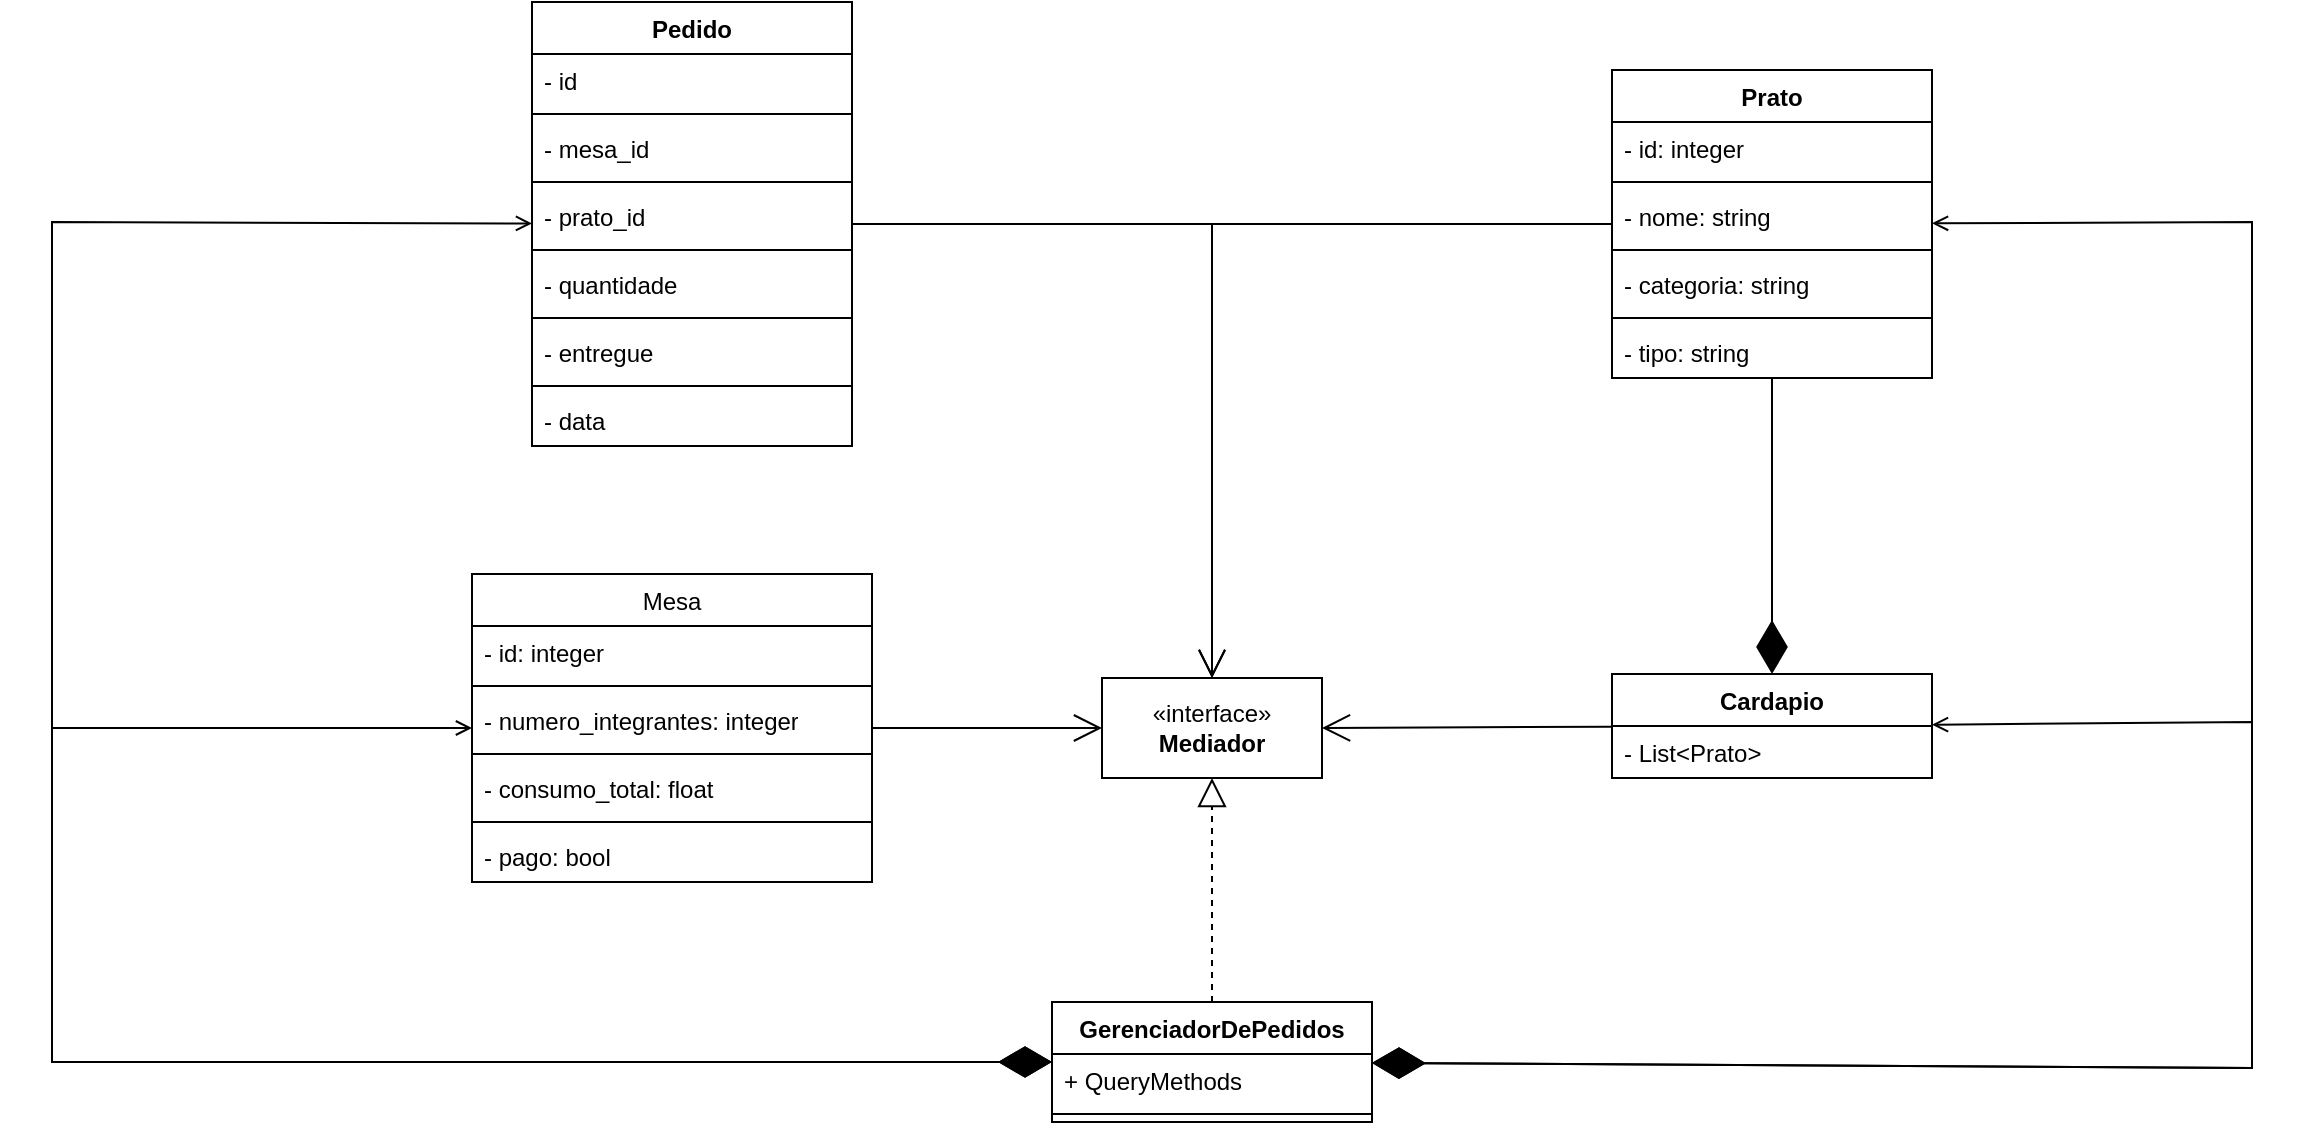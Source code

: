 <mxfile version="21.3.0" type="device">
  <diagram id="C5RBs43oDa-KdzZeNtuy" name="Page-1">
    <mxGraphModel dx="3790" dy="2286" grid="1" gridSize="10" guides="1" tooltips="1" connect="1" arrows="1" fold="1" page="1" pageScale="1" pageWidth="827" pageHeight="1169" math="0" shadow="0">
      <root>
        <mxCell id="WIyWlLk6GJQsqaUBKTNV-0" />
        <mxCell id="WIyWlLk6GJQsqaUBKTNV-1" parent="WIyWlLk6GJQsqaUBKTNV-0" />
        <mxCell id="zkfFHV4jXpPFQw0GAbJ--13" value="Mesa" style="swimlane;fontStyle=0;align=center;verticalAlign=top;childLayout=stackLayout;horizontal=1;startSize=26;horizontalStack=0;resizeParent=1;resizeLast=0;collapsible=1;marginBottom=0;rounded=0;shadow=0;strokeWidth=1;" parent="WIyWlLk6GJQsqaUBKTNV-1" vertex="1">
          <mxGeometry x="30" y="186" width="200" height="154" as="geometry">
            <mxRectangle x="30" y="186" width="170" height="26" as="alternateBounds" />
          </mxGeometry>
        </mxCell>
        <mxCell id="zkfFHV4jXpPFQw0GAbJ--14" value="- id: integer&#xa;" style="text;align=left;verticalAlign=top;spacingLeft=4;spacingRight=4;overflow=hidden;rotatable=0;points=[[0,0.5],[1,0.5]];portConstraint=eastwest;" parent="zkfFHV4jXpPFQw0GAbJ--13" vertex="1">
          <mxGeometry y="26" width="200" height="26" as="geometry" />
        </mxCell>
        <mxCell id="zkfFHV4jXpPFQw0GAbJ--15" value="&lt;div&gt;&lt;br&gt;&lt;/div&gt;&lt;div&gt;&lt;br&gt;&lt;/div&gt;" style="line;html=1;strokeWidth=1;align=left;verticalAlign=middle;spacingTop=-1;spacingLeft=3;spacingRight=3;rotatable=0;labelPosition=right;points=[];portConstraint=eastwest;" parent="zkfFHV4jXpPFQw0GAbJ--13" vertex="1">
          <mxGeometry y="52" width="200" height="8" as="geometry" />
        </mxCell>
        <mxCell id="QxNiOy2woBjy3pgb3Xe6-4" value="- numero_integrantes: integer" style="text;strokeColor=none;fillColor=none;align=left;verticalAlign=top;spacingLeft=4;spacingRight=4;overflow=hidden;rotatable=0;points=[[0,0.5],[1,0.5]];portConstraint=eastwest;whiteSpace=wrap;html=1;" vertex="1" parent="zkfFHV4jXpPFQw0GAbJ--13">
          <mxGeometry y="60" width="200" height="26" as="geometry" />
        </mxCell>
        <mxCell id="QxNiOy2woBjy3pgb3Xe6-6" value="&lt;div&gt;&lt;br&gt;&lt;/div&gt;&lt;div&gt;&lt;br&gt;&lt;/div&gt;" style="line;html=1;strokeWidth=1;align=left;verticalAlign=middle;spacingTop=-1;spacingLeft=3;spacingRight=3;rotatable=0;labelPosition=right;points=[];portConstraint=eastwest;" vertex="1" parent="zkfFHV4jXpPFQw0GAbJ--13">
          <mxGeometry y="86" width="200" height="8" as="geometry" />
        </mxCell>
        <mxCell id="QxNiOy2woBjy3pgb3Xe6-5" value="- consumo_total: float" style="text;strokeColor=none;fillColor=none;align=left;verticalAlign=top;spacingLeft=4;spacingRight=4;overflow=hidden;rotatable=0;points=[[0,0.5],[1,0.5]];portConstraint=eastwest;whiteSpace=wrap;html=1;" vertex="1" parent="zkfFHV4jXpPFQw0GAbJ--13">
          <mxGeometry y="94" width="200" height="26" as="geometry" />
        </mxCell>
        <mxCell id="QxNiOy2woBjy3pgb3Xe6-8" value="&lt;div&gt;&lt;br&gt;&lt;/div&gt;&lt;div&gt;&lt;br&gt;&lt;/div&gt;" style="line;html=1;strokeWidth=1;align=left;verticalAlign=middle;spacingTop=-1;spacingLeft=3;spacingRight=3;rotatable=0;labelPosition=right;points=[];portConstraint=eastwest;" vertex="1" parent="zkfFHV4jXpPFQw0GAbJ--13">
          <mxGeometry y="120" width="200" height="8" as="geometry" />
        </mxCell>
        <mxCell id="QxNiOy2woBjy3pgb3Xe6-7" value="- pago: bool" style="text;strokeColor=none;fillColor=none;align=left;verticalAlign=top;spacingLeft=4;spacingRight=4;overflow=hidden;rotatable=0;points=[[0,0.5],[1,0.5]];portConstraint=eastwest;whiteSpace=wrap;html=1;" vertex="1" parent="zkfFHV4jXpPFQw0GAbJ--13">
          <mxGeometry y="128" width="200" height="26" as="geometry" />
        </mxCell>
        <mxCell id="QxNiOy2woBjy3pgb3Xe6-9" value="Cardapio" style="swimlane;fontStyle=1;align=center;verticalAlign=top;childLayout=stackLayout;horizontal=1;startSize=26;horizontalStack=0;resizeParent=1;resizeParentMax=0;resizeLast=0;collapsible=1;marginBottom=0;whiteSpace=wrap;html=1;" vertex="1" parent="WIyWlLk6GJQsqaUBKTNV-1">
          <mxGeometry x="600" y="236" width="160" height="52" as="geometry" />
        </mxCell>
        <mxCell id="QxNiOy2woBjy3pgb3Xe6-10" value="- List&amp;lt;Prato&amp;gt;" style="text;strokeColor=none;fillColor=none;align=left;verticalAlign=top;spacingLeft=4;spacingRight=4;overflow=hidden;rotatable=0;points=[[0,0.5],[1,0.5]];portConstraint=eastwest;whiteSpace=wrap;html=1;" vertex="1" parent="QxNiOy2woBjy3pgb3Xe6-9">
          <mxGeometry y="26" width="160" height="26" as="geometry" />
        </mxCell>
        <mxCell id="QxNiOy2woBjy3pgb3Xe6-13" value="Prato" style="swimlane;fontStyle=1;align=center;verticalAlign=top;childLayout=stackLayout;horizontal=1;startSize=26;horizontalStack=0;resizeParent=1;resizeParentMax=0;resizeLast=0;collapsible=1;marginBottom=0;whiteSpace=wrap;html=1;" vertex="1" parent="WIyWlLk6GJQsqaUBKTNV-1">
          <mxGeometry x="600" y="-66" width="160" height="154" as="geometry">
            <mxRectangle x="480" y="480" width="70" height="30" as="alternateBounds" />
          </mxGeometry>
        </mxCell>
        <mxCell id="QxNiOy2woBjy3pgb3Xe6-14" value="- id: integer" style="text;strokeColor=none;fillColor=none;align=left;verticalAlign=top;spacingLeft=4;spacingRight=4;overflow=hidden;rotatable=0;points=[[0,0.5],[1,0.5]];portConstraint=eastwest;whiteSpace=wrap;html=1;" vertex="1" parent="QxNiOy2woBjy3pgb3Xe6-13">
          <mxGeometry y="26" width="160" height="26" as="geometry" />
        </mxCell>
        <mxCell id="QxNiOy2woBjy3pgb3Xe6-15" value="" style="line;strokeWidth=1;fillColor=none;align=left;verticalAlign=middle;spacingTop=-1;spacingLeft=3;spacingRight=3;rotatable=0;labelPosition=right;points=[];portConstraint=eastwest;strokeColor=inherit;" vertex="1" parent="QxNiOy2woBjy3pgb3Xe6-13">
          <mxGeometry y="52" width="160" height="8" as="geometry" />
        </mxCell>
        <mxCell id="QxNiOy2woBjy3pgb3Xe6-16" value="&lt;div&gt;- nome: string&lt;/div&gt;" style="text;strokeColor=none;fillColor=none;align=left;verticalAlign=top;spacingLeft=4;spacingRight=4;overflow=hidden;rotatable=0;points=[[0,0.5],[1,0.5]];portConstraint=eastwest;whiteSpace=wrap;html=1;" vertex="1" parent="QxNiOy2woBjy3pgb3Xe6-13">
          <mxGeometry y="60" width="160" height="26" as="geometry" />
        </mxCell>
        <mxCell id="QxNiOy2woBjy3pgb3Xe6-20" value="" style="line;strokeWidth=1;fillColor=none;align=left;verticalAlign=middle;spacingTop=-1;spacingLeft=3;spacingRight=3;rotatable=0;labelPosition=right;points=[];portConstraint=eastwest;strokeColor=inherit;" vertex="1" parent="QxNiOy2woBjy3pgb3Xe6-13">
          <mxGeometry y="86" width="160" height="8" as="geometry" />
        </mxCell>
        <mxCell id="QxNiOy2woBjy3pgb3Xe6-17" value="- categoria: string" style="text;strokeColor=none;fillColor=none;align=left;verticalAlign=top;spacingLeft=4;spacingRight=4;overflow=hidden;rotatable=0;points=[[0,0.5],[1,0.5]];portConstraint=eastwest;whiteSpace=wrap;html=1;" vertex="1" parent="QxNiOy2woBjy3pgb3Xe6-13">
          <mxGeometry y="94" width="160" height="26" as="geometry" />
        </mxCell>
        <mxCell id="QxNiOy2woBjy3pgb3Xe6-21" value="" style="line;strokeWidth=1;fillColor=none;align=left;verticalAlign=middle;spacingTop=-1;spacingLeft=3;spacingRight=3;rotatable=0;labelPosition=right;points=[];portConstraint=eastwest;strokeColor=inherit;" vertex="1" parent="QxNiOy2woBjy3pgb3Xe6-13">
          <mxGeometry y="120" width="160" height="8" as="geometry" />
        </mxCell>
        <mxCell id="QxNiOy2woBjy3pgb3Xe6-19" value="- tipo: string" style="text;strokeColor=none;fillColor=none;align=left;verticalAlign=top;spacingLeft=4;spacingRight=4;overflow=hidden;rotatable=0;points=[[0,0.5],[1,0.5]];portConstraint=eastwest;whiteSpace=wrap;html=1;" vertex="1" parent="QxNiOy2woBjy3pgb3Xe6-13">
          <mxGeometry y="128" width="160" height="26" as="geometry" />
        </mxCell>
        <mxCell id="QxNiOy2woBjy3pgb3Xe6-22" value="Pedido" style="swimlane;fontStyle=1;align=center;verticalAlign=top;childLayout=stackLayout;horizontal=1;startSize=26;horizontalStack=0;resizeParent=1;resizeParentMax=0;resizeLast=0;collapsible=1;marginBottom=0;whiteSpace=wrap;html=1;" vertex="1" parent="WIyWlLk6GJQsqaUBKTNV-1">
          <mxGeometry x="60" y="-100" width="160" height="222" as="geometry">
            <mxRectangle x="60" y="-100" width="150" height="30" as="alternateBounds" />
          </mxGeometry>
        </mxCell>
        <mxCell id="QxNiOy2woBjy3pgb3Xe6-23" value="- id" style="text;strokeColor=none;fillColor=none;align=left;verticalAlign=top;spacingLeft=4;spacingRight=4;overflow=hidden;rotatable=0;points=[[0,0.5],[1,0.5]];portConstraint=eastwest;whiteSpace=wrap;html=1;" vertex="1" parent="QxNiOy2woBjy3pgb3Xe6-22">
          <mxGeometry y="26" width="160" height="26" as="geometry" />
        </mxCell>
        <mxCell id="QxNiOy2woBjy3pgb3Xe6-24" value="" style="line;strokeWidth=1;fillColor=none;align=left;verticalAlign=middle;spacingTop=-1;spacingLeft=3;spacingRight=3;rotatable=0;labelPosition=right;points=[];portConstraint=eastwest;strokeColor=inherit;" vertex="1" parent="QxNiOy2woBjy3pgb3Xe6-22">
          <mxGeometry y="52" width="160" height="8" as="geometry" />
        </mxCell>
        <mxCell id="QxNiOy2woBjy3pgb3Xe6-25" value="- mesa_id" style="text;strokeColor=none;fillColor=none;align=left;verticalAlign=top;spacingLeft=4;spacingRight=4;overflow=hidden;rotatable=0;points=[[0,0.5],[1,0.5]];portConstraint=eastwest;whiteSpace=wrap;html=1;" vertex="1" parent="QxNiOy2woBjy3pgb3Xe6-22">
          <mxGeometry y="60" width="160" height="26" as="geometry" />
        </mxCell>
        <mxCell id="QxNiOy2woBjy3pgb3Xe6-30" value="" style="line;strokeWidth=1;fillColor=none;align=left;verticalAlign=middle;spacingTop=-1;spacingLeft=3;spacingRight=3;rotatable=0;labelPosition=right;points=[];portConstraint=eastwest;strokeColor=inherit;" vertex="1" parent="QxNiOy2woBjy3pgb3Xe6-22">
          <mxGeometry y="86" width="160" height="8" as="geometry" />
        </mxCell>
        <mxCell id="QxNiOy2woBjy3pgb3Xe6-26" value="- prato_id" style="text;strokeColor=none;fillColor=none;align=left;verticalAlign=top;spacingLeft=4;spacingRight=4;overflow=hidden;rotatable=0;points=[[0,0.5],[1,0.5]];portConstraint=eastwest;whiteSpace=wrap;html=1;" vertex="1" parent="QxNiOy2woBjy3pgb3Xe6-22">
          <mxGeometry y="94" width="160" height="26" as="geometry" />
        </mxCell>
        <mxCell id="QxNiOy2woBjy3pgb3Xe6-31" value="" style="line;strokeWidth=1;fillColor=none;align=left;verticalAlign=middle;spacingTop=-1;spacingLeft=3;spacingRight=3;rotatable=0;labelPosition=right;points=[];portConstraint=eastwest;strokeColor=inherit;" vertex="1" parent="QxNiOy2woBjy3pgb3Xe6-22">
          <mxGeometry y="120" width="160" height="8" as="geometry" />
        </mxCell>
        <mxCell id="QxNiOy2woBjy3pgb3Xe6-27" value="- quantidade" style="text;strokeColor=none;fillColor=none;align=left;verticalAlign=top;spacingLeft=4;spacingRight=4;overflow=hidden;rotatable=0;points=[[0,0.5],[1,0.5]];portConstraint=eastwest;whiteSpace=wrap;html=1;" vertex="1" parent="QxNiOy2woBjy3pgb3Xe6-22">
          <mxGeometry y="128" width="160" height="26" as="geometry" />
        </mxCell>
        <mxCell id="QxNiOy2woBjy3pgb3Xe6-32" value="" style="line;strokeWidth=1;fillColor=none;align=left;verticalAlign=middle;spacingTop=-1;spacingLeft=3;spacingRight=3;rotatable=0;labelPosition=right;points=[];portConstraint=eastwest;strokeColor=inherit;" vertex="1" parent="QxNiOy2woBjy3pgb3Xe6-22">
          <mxGeometry y="154" width="160" height="8" as="geometry" />
        </mxCell>
        <mxCell id="QxNiOy2woBjy3pgb3Xe6-28" value="- entregue" style="text;strokeColor=none;fillColor=none;align=left;verticalAlign=top;spacingLeft=4;spacingRight=4;overflow=hidden;rotatable=0;points=[[0,0.5],[1,0.5]];portConstraint=eastwest;whiteSpace=wrap;html=1;" vertex="1" parent="QxNiOy2woBjy3pgb3Xe6-22">
          <mxGeometry y="162" width="160" height="26" as="geometry" />
        </mxCell>
        <mxCell id="QxNiOy2woBjy3pgb3Xe6-33" value="" style="line;strokeWidth=1;fillColor=none;align=left;verticalAlign=middle;spacingTop=-1;spacingLeft=3;spacingRight=3;rotatable=0;labelPosition=right;points=[];portConstraint=eastwest;strokeColor=inherit;" vertex="1" parent="QxNiOy2woBjy3pgb3Xe6-22">
          <mxGeometry y="188" width="160" height="8" as="geometry" />
        </mxCell>
        <mxCell id="QxNiOy2woBjy3pgb3Xe6-29" value="- data" style="text;strokeColor=none;fillColor=none;align=left;verticalAlign=top;spacingLeft=4;spacingRight=4;overflow=hidden;rotatable=0;points=[[0,0.5],[1,0.5]];portConstraint=eastwest;whiteSpace=wrap;html=1;" vertex="1" parent="QxNiOy2woBjy3pgb3Xe6-22">
          <mxGeometry y="196" width="160" height="26" as="geometry" />
        </mxCell>
        <mxCell id="QxNiOy2woBjy3pgb3Xe6-34" value="" style="endArrow=diamondThin;endFill=1;endSize=24;html=1;rounded=0;entryX=0.5;entryY=0;entryDx=0;entryDy=0;" edge="1" parent="WIyWlLk6GJQsqaUBKTNV-1" source="QxNiOy2woBjy3pgb3Xe6-13" target="QxNiOy2woBjy3pgb3Xe6-9">
          <mxGeometry width="160" relative="1" as="geometry">
            <mxPoint x="402" y="286" as="sourcePoint" />
            <mxPoint x="562" y="286" as="targetPoint" />
          </mxGeometry>
        </mxCell>
        <mxCell id="QxNiOy2woBjy3pgb3Xe6-35" value="«interface»&lt;br&gt;&lt;b&gt;Mediador&lt;/b&gt;" style="html=1;whiteSpace=wrap;" vertex="1" parent="WIyWlLk6GJQsqaUBKTNV-1">
          <mxGeometry x="345" y="238" width="110" height="50" as="geometry" />
        </mxCell>
        <mxCell id="QxNiOy2woBjy3pgb3Xe6-37" value="" style="endArrow=open;endFill=1;endSize=12;html=1;rounded=0;" edge="1" parent="WIyWlLk6GJQsqaUBKTNV-1" source="zkfFHV4jXpPFQw0GAbJ--13" target="QxNiOy2woBjy3pgb3Xe6-35">
          <mxGeometry width="160" relative="1" as="geometry">
            <mxPoint x="330" y="390" as="sourcePoint" />
            <mxPoint x="490" y="390" as="targetPoint" />
          </mxGeometry>
        </mxCell>
        <mxCell id="QxNiOy2woBjy3pgb3Xe6-38" value="" style="endArrow=open;endFill=1;endSize=12;html=1;rounded=0;entryX=1;entryY=0.5;entryDx=0;entryDy=0;" edge="1" parent="WIyWlLk6GJQsqaUBKTNV-1" source="QxNiOy2woBjy3pgb3Xe6-9" target="QxNiOy2woBjy3pgb3Xe6-35">
          <mxGeometry width="160" relative="1" as="geometry">
            <mxPoint x="240" y="273" as="sourcePoint" />
            <mxPoint x="355" y="273" as="targetPoint" />
          </mxGeometry>
        </mxCell>
        <mxCell id="QxNiOy2woBjy3pgb3Xe6-39" value="" style="endArrow=open;endFill=1;endSize=12;html=1;rounded=0;entryX=0.5;entryY=0;entryDx=0;entryDy=0;" edge="1" parent="WIyWlLk6GJQsqaUBKTNV-1" source="QxNiOy2woBjy3pgb3Xe6-13" target="QxNiOy2woBjy3pgb3Xe6-35">
          <mxGeometry width="160" relative="1" as="geometry">
            <mxPoint x="250" y="283" as="sourcePoint" />
            <mxPoint x="365" y="283" as="targetPoint" />
            <Array as="points">
              <mxPoint x="400" y="11" />
            </Array>
          </mxGeometry>
        </mxCell>
        <mxCell id="QxNiOy2woBjy3pgb3Xe6-40" value="" style="endArrow=open;endFill=1;endSize=12;html=1;rounded=0;" edge="1" parent="WIyWlLk6GJQsqaUBKTNV-1" source="QxNiOy2woBjy3pgb3Xe6-22" target="QxNiOy2woBjy3pgb3Xe6-35">
          <mxGeometry width="160" relative="1" as="geometry">
            <mxPoint x="260" y="293" as="sourcePoint" />
            <mxPoint x="375" y="293" as="targetPoint" />
            <Array as="points">
              <mxPoint x="400" y="11" />
            </Array>
          </mxGeometry>
        </mxCell>
        <mxCell id="QxNiOy2woBjy3pgb3Xe6-41" value="GerenciadorDePedidos" style="swimlane;fontStyle=1;align=center;verticalAlign=top;childLayout=stackLayout;horizontal=1;startSize=26;horizontalStack=0;resizeParent=1;resizeParentMax=0;resizeLast=0;collapsible=1;marginBottom=0;whiteSpace=wrap;html=1;" vertex="1" parent="WIyWlLk6GJQsqaUBKTNV-1">
          <mxGeometry x="320" y="400" width="160" height="60" as="geometry" />
        </mxCell>
        <mxCell id="QxNiOy2woBjy3pgb3Xe6-42" value="+ QueryMethods" style="text;strokeColor=none;fillColor=none;align=left;verticalAlign=top;spacingLeft=4;spacingRight=4;overflow=hidden;rotatable=0;points=[[0,0.5],[1,0.5]];portConstraint=eastwest;whiteSpace=wrap;html=1;" vertex="1" parent="QxNiOy2woBjy3pgb3Xe6-41">
          <mxGeometry y="26" width="160" height="26" as="geometry" />
        </mxCell>
        <mxCell id="QxNiOy2woBjy3pgb3Xe6-43" value="" style="line;strokeWidth=1;fillColor=none;align=left;verticalAlign=middle;spacingTop=-1;spacingLeft=3;spacingRight=3;rotatable=0;labelPosition=right;points=[];portConstraint=eastwest;strokeColor=inherit;" vertex="1" parent="QxNiOy2woBjy3pgb3Xe6-41">
          <mxGeometry y="52" width="160" height="8" as="geometry" />
        </mxCell>
        <mxCell id="QxNiOy2woBjy3pgb3Xe6-45" value="" style="endArrow=block;dashed=1;endFill=0;endSize=12;html=1;rounded=0;" edge="1" parent="WIyWlLk6GJQsqaUBKTNV-1" source="QxNiOy2woBjy3pgb3Xe6-41" target="QxNiOy2woBjy3pgb3Xe6-35">
          <mxGeometry width="160" relative="1" as="geometry">
            <mxPoint x="330" y="350" as="sourcePoint" />
            <mxPoint x="490" y="350" as="targetPoint" />
          </mxGeometry>
        </mxCell>
        <mxCell id="QxNiOy2woBjy3pgb3Xe6-46" value="" style="endArrow=diamondThin;endFill=1;endSize=24;html=1;rounded=0;startArrow=open;startFill=0;" edge="1" parent="WIyWlLk6GJQsqaUBKTNV-1" source="zkfFHV4jXpPFQw0GAbJ--13" target="QxNiOy2woBjy3pgb3Xe6-41">
          <mxGeometry width="160" relative="1" as="geometry">
            <mxPoint x="330" y="350" as="sourcePoint" />
            <mxPoint x="490" y="350" as="targetPoint" />
            <Array as="points">
              <mxPoint x="-180" y="263" />
              <mxPoint x="-180" y="430" />
            </Array>
          </mxGeometry>
        </mxCell>
        <mxCell id="QxNiOy2woBjy3pgb3Xe6-47" value="" style="endArrow=diamondThin;endFill=1;endSize=24;html=1;rounded=0;startArrow=open;startFill=0;" edge="1" parent="WIyWlLk6GJQsqaUBKTNV-1" source="QxNiOy2woBjy3pgb3Xe6-22" target="QxNiOy2woBjy3pgb3Xe6-41">
          <mxGeometry width="160" relative="1" as="geometry">
            <mxPoint x="40" y="273" as="sourcePoint" />
            <mxPoint x="330" y="443" as="targetPoint" />
            <Array as="points">
              <mxPoint x="-180" y="10" />
              <mxPoint x="-180" y="430" />
            </Array>
          </mxGeometry>
        </mxCell>
        <mxCell id="QxNiOy2woBjy3pgb3Xe6-48" value="" style="endArrow=diamondThin;endFill=1;endSize=24;html=1;rounded=0;startArrow=open;startFill=0;" edge="1" parent="WIyWlLk6GJQsqaUBKTNV-1" source="QxNiOy2woBjy3pgb3Xe6-9" target="QxNiOy2woBjy3pgb3Xe6-41">
          <mxGeometry width="160" relative="1" as="geometry">
            <mxPoint x="50" y="283" as="sourcePoint" />
            <mxPoint x="340" y="453" as="targetPoint" />
            <Array as="points">
              <mxPoint x="920" y="260" />
              <mxPoint x="920" y="433" />
            </Array>
          </mxGeometry>
        </mxCell>
        <mxCell id="QxNiOy2woBjy3pgb3Xe6-49" value="" style="endArrow=diamondThin;endFill=1;endSize=24;html=1;rounded=0;startArrow=open;startFill=0;" edge="1" parent="WIyWlLk6GJQsqaUBKTNV-1" source="QxNiOy2woBjy3pgb3Xe6-13" target="QxNiOy2woBjy3pgb3Xe6-41">
          <mxGeometry width="160" relative="1" as="geometry">
            <mxPoint x="60" y="293" as="sourcePoint" />
            <mxPoint x="350" y="463" as="targetPoint" />
            <Array as="points">
              <mxPoint x="920" y="10" />
              <mxPoint x="920" y="260" />
              <mxPoint x="920" y="433" />
            </Array>
          </mxGeometry>
        </mxCell>
      </root>
    </mxGraphModel>
  </diagram>
</mxfile>
